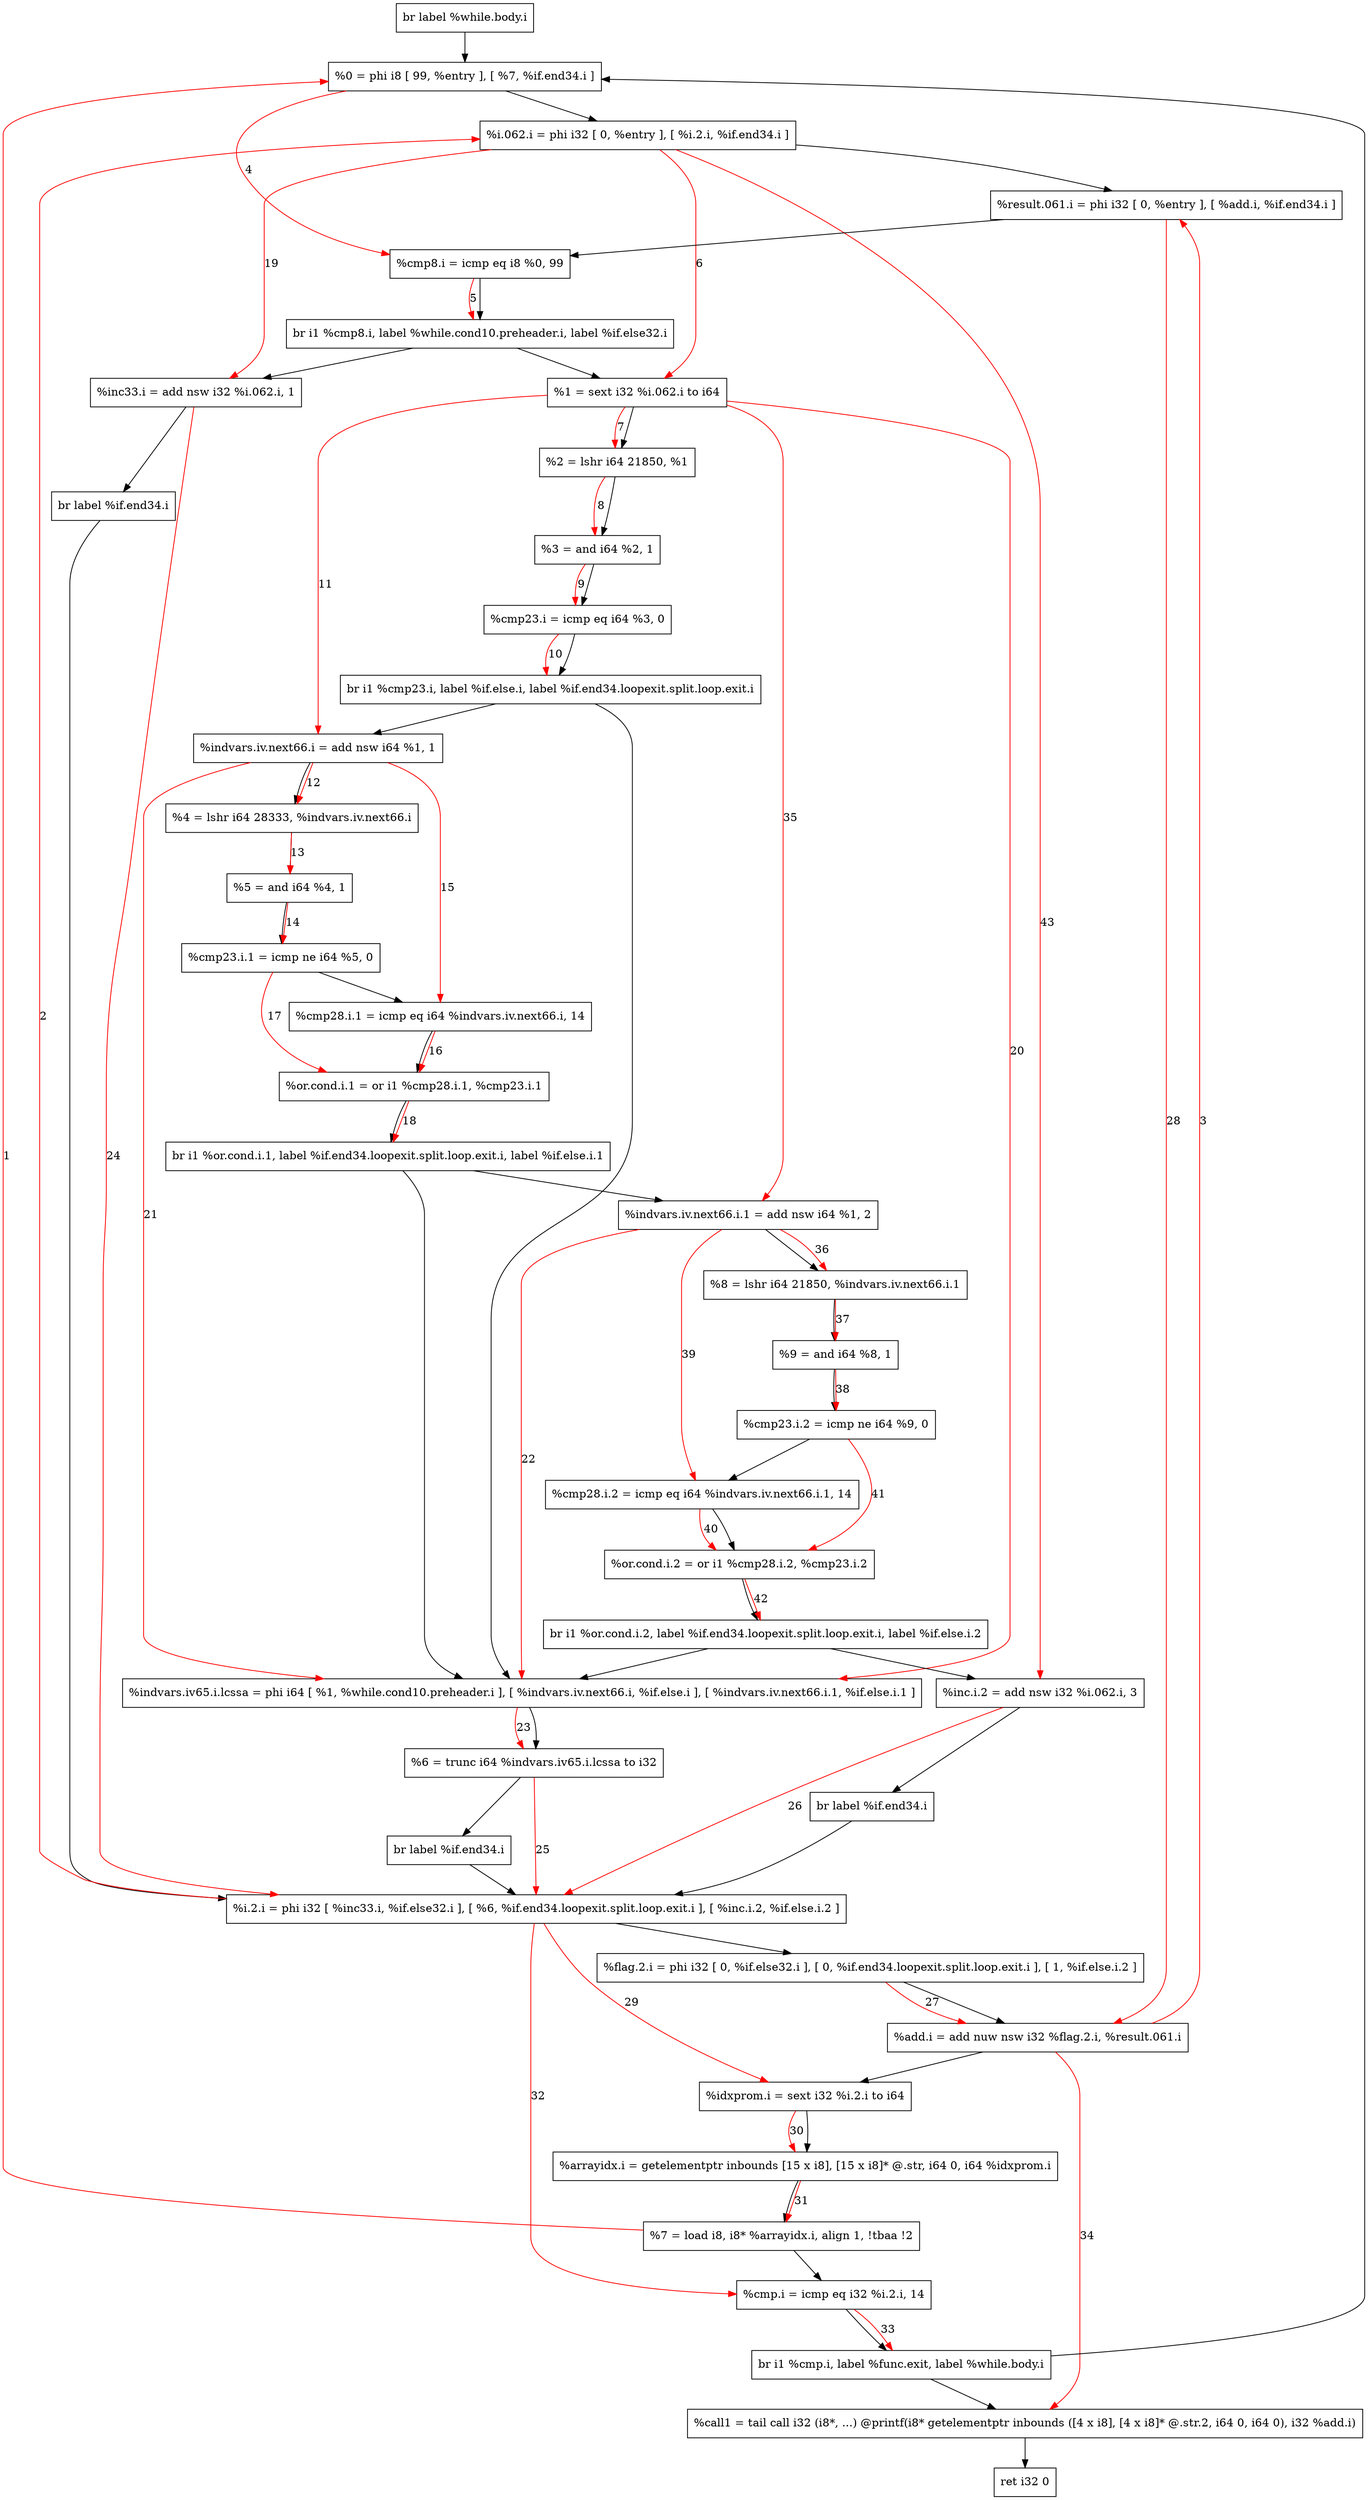 digraph "CDFG for'main' function" {
	Node0x559d77acd978[shape=record, label="  br label %while.body.i"]
	Node0x559d77acfde8[shape=record, label="  %0 = phi i8 [ 99, %entry ], [ %7, %if.end34.i ]"]
	Node0x559d77acfec8[shape=record, label="  %i.062.i = phi i32 [ 0, %entry ], [ %i.2.i, %if.end34.i ]"]
	Node0x559d77ad07e8[shape=record, label="  %result.061.i = phi i32 [ 0, %entry ], [ %add.i, %if.end34.i ]"]
	Node0x559d77ad08e0[shape=record, label="  %cmp8.i = icmp eq i8 %0, 99"]
	Node0x559d77ad0b48[shape=record, label="  br i1 %cmp8.i, label %while.cond10.preheader.i, label %if.else32.i"]
	Node0x559d77ad09d8[shape=record, label="  %1 = sext i32 %i.062.i to i64"]
	Node0x559d77ad0c40[shape=record, label="  %2 = lshr i64 21850, %1"]
	Node0x559d77ad0cb0[shape=record, label="  %3 = and i64 %2, 1"]
	Node0x559d77ad0d20[shape=record, label="  %cmp23.i = icmp eq i64 %3, 0"]
	Node0x559d77ad0fd8[shape=record, label="  br i1 %cmp23.i, label %if.else.i, label %if.end34.loopexit.split.loop.exit.i"]
	Node0x559d77ad1050[shape=record, label="  %indvars.iv.next66.i = add nsw i64 %1, 1"]
	Node0x559d77ad1150[shape=record, label="  %4 = lshr i64 28333, %indvars.iv.next66.i"]
	Node0x559d77ad1210[shape=record, label="  %5 = and i64 %4, 1"]
	Node0x559d77ad1280[shape=record, label="  %cmp23.i.1 = icmp ne i64 %5, 0"]
	Node0x559d77ad1490[shape=record, label="  %cmp28.i.1 = icmp eq i64 %indvars.iv.next66.i, 14"]
	Node0x559d77ad1500[shape=record, label="  %or.cond.i.1 = or i1 %cmp28.i.1, %cmp23.i.1"]
	Node0x559d77ad1668[shape=record, label="  br i1 %or.cond.i.1, label %if.end34.loopexit.split.loop.exit.i, label %if.else.i.1"]
	Node0x559d77ad16e0[shape=record, label="  %inc33.i = add nsw i32 %i.062.i, 1"]
	Node0x559d77ad0ab8[shape=record, label="  br label %if.end34.i"]
	Node0x559d77ad17a8[shape=record, label="  %indvars.iv65.i.lcssa = phi i64 [ %1, %while.cond10.preheader.i ], [ %indvars.iv.next66.i, %if.else.i ], [ %indvars.iv.next66.i.1, %if.else.i.1 ]"]
	Node0x559d77ad18d8[shape=record, label="  %6 = trunc i64 %indvars.iv65.i.lcssa to i32"]
	Node0x559d77ad1938[shape=record, label="  br label %if.end34.i"]
	Node0x559d77ad1a58[shape=record, label="  %i.2.i = phi i32 [ %inc33.i, %if.else32.i ], [ %6, %if.end34.loopexit.split.loop.exit.i ], [ %inc.i.2, %if.else.i.2 ]"]
	Node0x559d77ad1b18[shape=record, label="  %flag.2.i = phi i32 [ 0, %if.else32.i ], [ 0, %if.end34.loopexit.split.loop.exit.i ], [ 1, %if.else.i.2 ]"]
	Node0x559d77ad1c00[shape=record, label="  %add.i = add nuw nsw i32 %flag.2.i, %result.061.i"]
	Node0x559d77ace718[shape=record, label="  %idxprom.i = sext i32 %i.2.i to i64"]
	Node0x559d77ad1c88[shape=record, label="  %arrayidx.i = getelementptr inbounds [15 x i8], [15 x i8]* @.str, i64 0, i64 %idxprom.i"]
	Node0x559d77ace588[shape=record, label="  %7 = load i8, i8* %arrayidx.i, align 1, !tbaa !2"]
	Node0x559d77ad1d10[shape=record, label="  %cmp.i = icmp eq i32 %i.2.i, 14"]
	Node0x559d77ad2188[shape=record, label="  br i1 %cmp.i, label %func.exit, label %while.body.i"]
	Node0x559d77ad2588[shape=record, label="  %call1 = tail call i32 (i8*, ...) @printf(i8* getelementptr inbounds ([4 x i8], [4 x i8]* @.str.2, i64 0, i64 0), i32 %add.i)"]
	Node0x559d77ad2668[shape=record, label="  ret i32 0"]
	Node0x559d77ad2740[shape=record, label="  %indvars.iv.next66.i.1 = add nsw i64 %1, 2"]
	Node0x559d77ad27e0[shape=record, label="  %8 = lshr i64 21850, %indvars.iv.next66.i.1"]
	Node0x559d77ad28e0[shape=record, label="  %9 = and i64 %8, 1"]
	Node0x559d77ad2950[shape=record, label="  %cmp23.i.2 = icmp ne i64 %9, 0"]
	Node0x559d77ad29f0[shape=record, label="  %cmp28.i.2 = icmp eq i64 %indvars.iv.next66.i.1, 14"]
	Node0x559d77ad2a60[shape=record, label="  %or.cond.i.2 = or i1 %cmp28.i.2, %cmp23.i.2"]
	Node0x559d77ad2b48[shape=record, label="  br i1 %or.cond.i.2, label %if.end34.loopexit.split.loop.exit.i, label %if.else.i.2"]
	Node0x559d77ad2bc0[shape=record, label="  %inc.i.2 = add nsw i32 %i.062.i, 3"]
	Node0x559d77acddd8[shape=record, label="  br label %if.end34.i"]
	Node0x559d77acd978 -> Node0x559d77acfde8
	Node0x559d77acfde8 -> Node0x559d77acfec8
	Node0x559d77acfec8 -> Node0x559d77ad07e8
	Node0x559d77ad07e8 -> Node0x559d77ad08e0
	Node0x559d77ad08e0 -> Node0x559d77ad0b48
	Node0x559d77ad0b48 -> Node0x559d77ad09d8
	Node0x559d77ad0b48 -> Node0x559d77ad16e0
	Node0x559d77ad09d8 -> Node0x559d77ad0c40
	Node0x559d77ad0c40 -> Node0x559d77ad0cb0
	Node0x559d77ad0cb0 -> Node0x559d77ad0d20
	Node0x559d77ad0d20 -> Node0x559d77ad0fd8
	Node0x559d77ad0fd8 -> Node0x559d77ad1050
	Node0x559d77ad0fd8 -> Node0x559d77ad17a8
	Node0x559d77ad1050 -> Node0x559d77ad1150
	Node0x559d77ad1150 -> Node0x559d77ad1210
	Node0x559d77ad1210 -> Node0x559d77ad1280
	Node0x559d77ad1280 -> Node0x559d77ad1490
	Node0x559d77ad1490 -> Node0x559d77ad1500
	Node0x559d77ad1500 -> Node0x559d77ad1668
	Node0x559d77ad1668 -> Node0x559d77ad17a8
	Node0x559d77ad1668 -> Node0x559d77ad2740
	Node0x559d77ad16e0 -> Node0x559d77ad0ab8
	Node0x559d77ad0ab8 -> Node0x559d77ad1a58
	Node0x559d77ad17a8 -> Node0x559d77ad18d8
	Node0x559d77ad18d8 -> Node0x559d77ad1938
	Node0x559d77ad1938 -> Node0x559d77ad1a58
	Node0x559d77ad1a58 -> Node0x559d77ad1b18
	Node0x559d77ad1b18 -> Node0x559d77ad1c00
	Node0x559d77ad1c00 -> Node0x559d77ace718
	Node0x559d77ace718 -> Node0x559d77ad1c88
	Node0x559d77ad1c88 -> Node0x559d77ace588
	Node0x559d77ace588 -> Node0x559d77ad1d10
	Node0x559d77ad1d10 -> Node0x559d77ad2188
	Node0x559d77ad2188 -> Node0x559d77ad2588
	Node0x559d77ad2188 -> Node0x559d77acfde8
	Node0x559d77ad2588 -> Node0x559d77ad2668
	Node0x559d77ad2740 -> Node0x559d77ad27e0
	Node0x559d77ad27e0 -> Node0x559d77ad28e0
	Node0x559d77ad28e0 -> Node0x559d77ad2950
	Node0x559d77ad2950 -> Node0x559d77ad29f0
	Node0x559d77ad29f0 -> Node0x559d77ad2a60
	Node0x559d77ad2a60 -> Node0x559d77ad2b48
	Node0x559d77ad2b48 -> Node0x559d77ad17a8
	Node0x559d77ad2b48 -> Node0x559d77ad2bc0
	Node0x559d77ad2bc0 -> Node0x559d77acddd8
	Node0x559d77acddd8 -> Node0x559d77ad1a58
edge [color=red]
	Node0x559d77ace588 -> Node0x559d77acfde8[label="1"]
	Node0x559d77ad1a58 -> Node0x559d77acfec8[label="2"]
	Node0x559d77ad1c00 -> Node0x559d77ad07e8[label="3"]
	Node0x559d77acfde8 -> Node0x559d77ad08e0[label="4"]
	Node0x559d77ad08e0 -> Node0x559d77ad0b48[label="5"]
	Node0x559d77acfec8 -> Node0x559d77ad09d8[label="6"]
	Node0x559d77ad09d8 -> Node0x559d77ad0c40[label="7"]
	Node0x559d77ad0c40 -> Node0x559d77ad0cb0[label="8"]
	Node0x559d77ad0cb0 -> Node0x559d77ad0d20[label="9"]
	Node0x559d77ad0d20 -> Node0x559d77ad0fd8[label="10"]
	Node0x559d77ad09d8 -> Node0x559d77ad1050[label="11"]
	Node0x559d77ad1050 -> Node0x559d77ad1150[label="12"]
	Node0x559d77ad1150 -> Node0x559d77ad1210[label="13"]
	Node0x559d77ad1210 -> Node0x559d77ad1280[label="14"]
	Node0x559d77ad1050 -> Node0x559d77ad1490[label="15"]
	Node0x559d77ad1490 -> Node0x559d77ad1500[label="16"]
	Node0x559d77ad1280 -> Node0x559d77ad1500[label="17"]
	Node0x559d77ad1500 -> Node0x559d77ad1668[label="18"]
	Node0x559d77acfec8 -> Node0x559d77ad16e0[label="19"]
	Node0x559d77ad09d8 -> Node0x559d77ad17a8[label="20"]
	Node0x559d77ad1050 -> Node0x559d77ad17a8[label="21"]
	Node0x559d77ad2740 -> Node0x559d77ad17a8[label="22"]
	Node0x559d77ad17a8 -> Node0x559d77ad18d8[label="23"]
	Node0x559d77ad16e0 -> Node0x559d77ad1a58[label="24"]
	Node0x559d77ad18d8 -> Node0x559d77ad1a58[label="25"]
	Node0x559d77ad2bc0 -> Node0x559d77ad1a58[label="26"]
	Node0x559d77ad1b18 -> Node0x559d77ad1c00[label="27"]
	Node0x559d77ad07e8 -> Node0x559d77ad1c00[label="28"]
	Node0x559d77ad1a58 -> Node0x559d77ace718[label="29"]
	Node0x559d77ace718 -> Node0x559d77ad1c88[label="30"]
	Node0x559d77ad1c88 -> Node0x559d77ace588[label="31"]
	Node0x559d77ad1a58 -> Node0x559d77ad1d10[label="32"]
	Node0x559d77ad1d10 -> Node0x559d77ad2188[label="33"]
	Node0x559d77ad1c00 -> Node0x559d77ad2588[label="34"]
	Node0x559d77ad09d8 -> Node0x559d77ad2740[label="35"]
	Node0x559d77ad2740 -> Node0x559d77ad27e0[label="36"]
	Node0x559d77ad27e0 -> Node0x559d77ad28e0[label="37"]
	Node0x559d77ad28e0 -> Node0x559d77ad2950[label="38"]
	Node0x559d77ad2740 -> Node0x559d77ad29f0[label="39"]
	Node0x559d77ad29f0 -> Node0x559d77ad2a60[label="40"]
	Node0x559d77ad2950 -> Node0x559d77ad2a60[label="41"]
	Node0x559d77ad2a60 -> Node0x559d77ad2b48[label="42"]
	Node0x559d77acfec8 -> Node0x559d77ad2bc0[label="43"]
}
